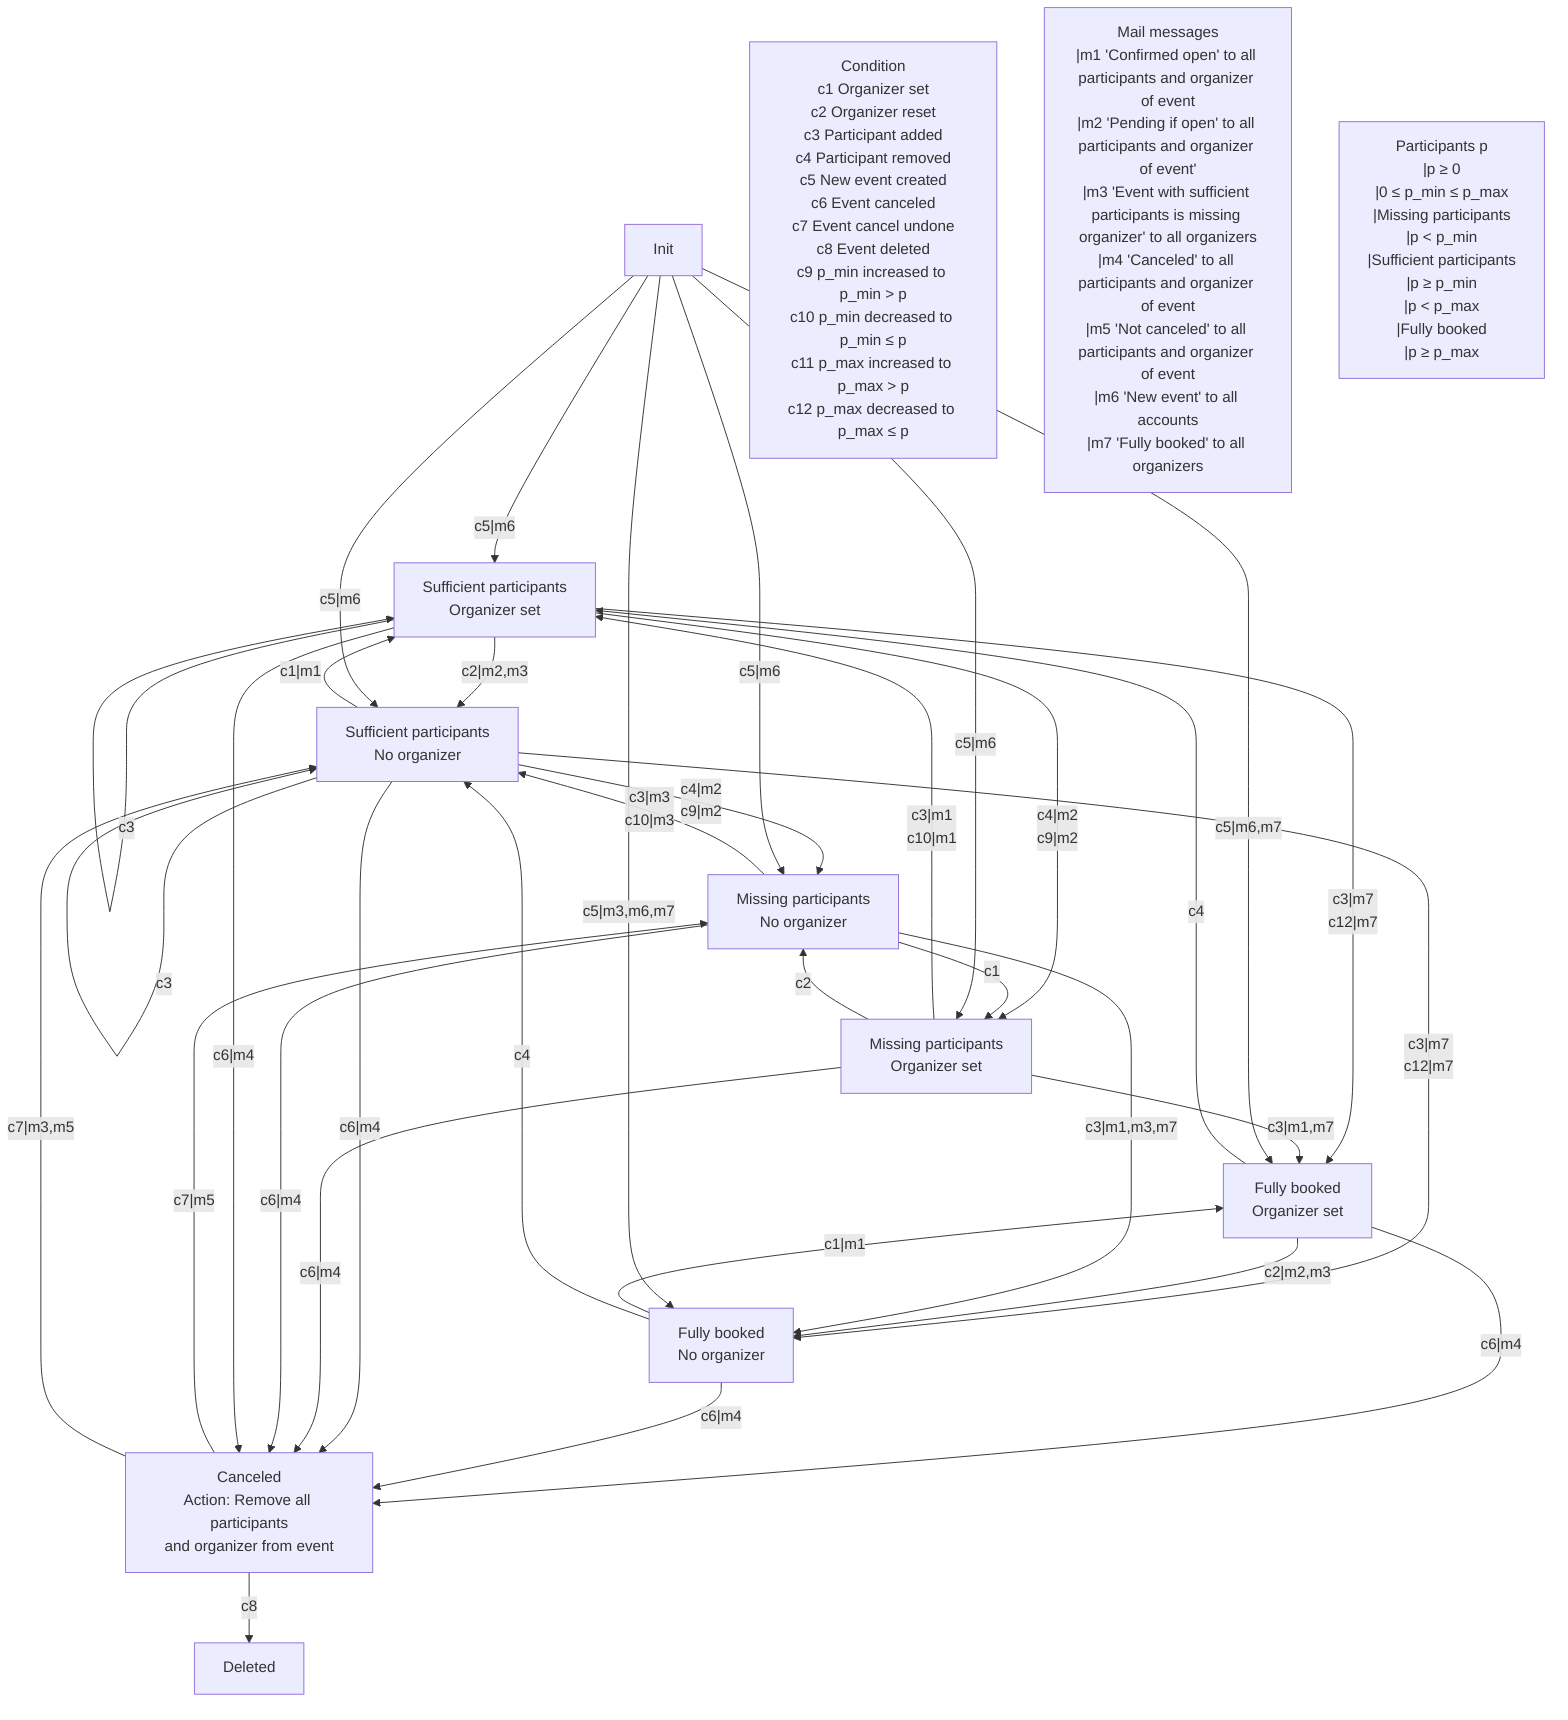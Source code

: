 graph TD;
    spos["Sufficient participants<br/>Organizer set"];
    spno["Sufficient participants<br/>No organizer"];
    mpos["Missing participants<br/>Organizer set"];
    mpno["Missing participants<br/>No organizer"];
    fbno["Fully booked<br/>No organizer"];
    fbos["Fully booked<br/>Organizer set"];
    c["Canceled<br/>Action: Remove all participants<br/>and organizer from event"];
    d["Deleted"];
    i["Init"];

    spos --> |"c2|m2,m3"| spno;
    spos --> |"c4|m2<br/>c9|m2"| mpos;
    spno --> |"c1|m1"| spos;
    mpos --> |"c3|m1<br/>c10|m1"| spos;
    mpos --> |"c2"| mpno;
    mpno --> |"c1"| mpos;
    mpno --> |"c3|m3<br/>c10|m3"| spno;
    spno --> |"c4|m2<br/>c9|m2"| mpno;
    spos --> |"c3|m7<br/>c12|m7"| fbos;
    spno --> |"c3|m7<br/>c12|m7"| fbno;
    fbno --> |"c1|m1"| fbos;
    fbno --> |"c4"| spno;
    fbos --> |"c2|m2,m3"| fbno;
    fbos --> |"c4"| spos;
    fbos --> |"c6|m4"| c;
    fbno --> |"c6|m4"| c;
    spno --> |"c6|m4"| c;
    spno --> |"c3"| spno;
    mpos --> |"c6|m4"| c;
    mpos --> |"c3|m1,m7"| fbos;
    mpno --> |"c3|m1,m3,m7"| fbno;
    mpno --> |"c6|m4"| c;
    spos --> |"c6|m4"| c;
    spos --> |"c3"| spos;
    c --> |"c7|m5"| mpno;
    c --> |"c7|m3,m5"| spno;
    c --> |"c8"| d;
    i --> |"c5|m6"| spos;
    i --> |"c5|m6"| spno;
    i --> |"c5|m6"| mpos;
    i --> |"c5|m6"| mpno;
    i --> |"c5|m3,m6,m7"| fbno;
    i --> |"c5|m6,m7"| fbos;

    condition["Condition\nc1 Organizer set\nc2 Organizer reset\nc3 Participant added\nc4 Participant removed\nc5 New event created\nc6 Event canceled\nc7 Event cancel undone\nc8 Event deleted\nc9 p_min increased to p_min > p\nc10 p_min decreased to p_min ≤ p\nc11 p_max increased to p_max > p\nc12 p_max decreased to p_max ≤ p\n"];
    
    mail["Mail messages\n|m1 'Confirmed open' to all participants and organizer of event\n|m2 'Pending if open' to all participants and organizer of event'\n|m3 'Event with sufficient participants is missing organizer' to all organizers\n|m4 'Canceled' to all participants and organizer of event\n|m5 'Not canceled' to all participants and organizer of event\n|m6 'New event' to all accounts\n|m7 'Fully booked' to all organizers\n"];
    
    participants["Participants p\n|p ≥ 0\n|0 ≤ p_min ≤ p_max\n|Missing participants\n|p < p_min\n|Sufficient participants\n|p ≥ p_min\n|p < p_max\n|Fully booked\n|p ≥ p_max\n"];